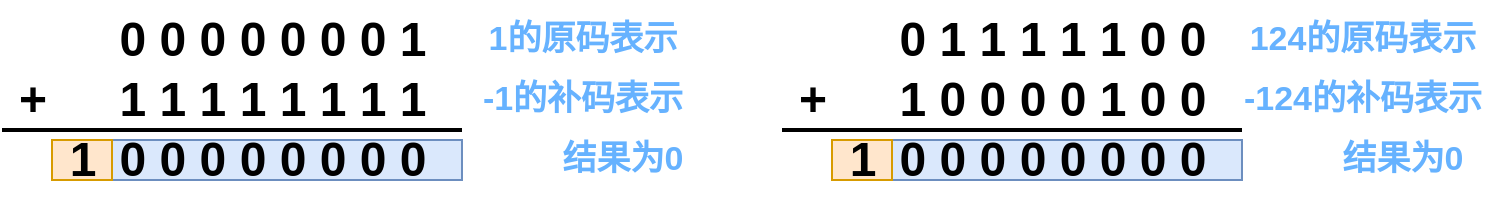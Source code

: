 <mxfile version="13.10.2" type="github">
  <diagram id="1UaYrzGQjnDg9RheGn57" name="Page-1">
    <mxGraphModel dx="1324" dy="794" grid="1" gridSize="10" guides="1" tooltips="1" connect="1" arrows="1" fold="1" page="1" pageScale="1" pageWidth="850" pageHeight="1100" math="0" shadow="0">
      <root>
        <mxCell id="0" />
        <mxCell id="1" parent="0" />
        <mxCell id="x0t2-J9m_5ZGAjimrisK-30" value="" style="group" vertex="1" connectable="0" parent="1">
          <mxGeometry x="50" y="80" width="360" height="100" as="geometry" />
        </mxCell>
        <mxCell id="x0t2-J9m_5ZGAjimrisK-17" value="" style="group" vertex="1" connectable="0" parent="x0t2-J9m_5ZGAjimrisK-30">
          <mxGeometry y="10" width="230" height="80" as="geometry" />
        </mxCell>
        <mxCell id="x0t2-J9m_5ZGAjimrisK-10" value="" style="line;strokeWidth=2;html=1;fontFamily=Helvetica;" vertex="1" parent="x0t2-J9m_5ZGAjimrisK-17">
          <mxGeometry y="50" width="230" height="10" as="geometry" />
        </mxCell>
        <mxCell id="x0t2-J9m_5ZGAjimrisK-11" value="+" style="text;strokeColor=none;fillColor=none;html=1;fontSize=24;fontStyle=1;verticalAlign=middle;align=center;" vertex="1" parent="x0t2-J9m_5ZGAjimrisK-17">
          <mxGeometry y="30" width="30" height="20" as="geometry" />
        </mxCell>
        <mxCell id="x0t2-J9m_5ZGAjimrisK-12" value="0 0 0 0 0 0 0 1" style="text;strokeColor=none;fillColor=none;html=1;fontSize=24;fontStyle=1;verticalAlign=middle;align=center;" vertex="1" parent="x0t2-J9m_5ZGAjimrisK-17">
          <mxGeometry x="40" width="190" height="20" as="geometry" />
        </mxCell>
        <mxCell id="x0t2-J9m_5ZGAjimrisK-14" value="1 1 1 1 1 1 1 1" style="text;strokeColor=none;fillColor=none;html=1;fontSize=24;fontStyle=1;verticalAlign=middle;align=center;" vertex="1" parent="x0t2-J9m_5ZGAjimrisK-17">
          <mxGeometry x="40" y="30" width="190" height="20" as="geometry" />
        </mxCell>
        <mxCell id="x0t2-J9m_5ZGAjimrisK-15" value="0 0 0 0 0 0 0 0" style="text;strokeColor=#6c8ebf;fillColor=#dae8fc;html=1;fontSize=24;fontStyle=1;verticalAlign=middle;align=center;" vertex="1" parent="x0t2-J9m_5ZGAjimrisK-17">
          <mxGeometry x="40" y="60" width="190" height="20" as="geometry" />
        </mxCell>
        <mxCell id="x0t2-J9m_5ZGAjimrisK-16" value="1" style="text;strokeColor=#d79b00;fillColor=#ffe6cc;html=1;fontSize=24;fontStyle=1;verticalAlign=middle;align=center;" vertex="1" parent="x0t2-J9m_5ZGAjimrisK-17">
          <mxGeometry x="25" y="60" width="30" height="20" as="geometry" />
        </mxCell>
        <mxCell id="x0t2-J9m_5ZGAjimrisK-27" value="&lt;font color=&quot;#66b2ff&quot; style=&quot;font-size: 17px&quot;&gt;1的原码表示&lt;/font&gt;" style="text;strokeColor=none;fillColor=none;html=1;fontSize=17;fontStyle=1;verticalAlign=middle;align=center;" vertex="1" parent="x0t2-J9m_5ZGAjimrisK-30">
          <mxGeometry x="240" width="100" height="40" as="geometry" />
        </mxCell>
        <mxCell id="x0t2-J9m_5ZGAjimrisK-28" value="&lt;font color=&quot;#66b2ff&quot; style=&quot;font-size: 17px&quot;&gt;-1的补码表示&lt;/font&gt;" style="text;strokeColor=none;fillColor=none;html=1;fontSize=17;fontStyle=1;verticalAlign=middle;align=center;" vertex="1" parent="x0t2-J9m_5ZGAjimrisK-30">
          <mxGeometry x="240" y="30" width="100" height="40" as="geometry" />
        </mxCell>
        <mxCell id="x0t2-J9m_5ZGAjimrisK-29" value="&lt;font color=&quot;#66b2ff&quot; style=&quot;font-size: 17px&quot;&gt;结果为0&lt;/font&gt;" style="text;strokeColor=none;fillColor=none;html=1;fontSize=17;fontStyle=1;verticalAlign=middle;align=center;" vertex="1" parent="x0t2-J9m_5ZGAjimrisK-30">
          <mxGeometry x="260" y="60" width="100" height="40" as="geometry" />
        </mxCell>
        <mxCell id="x0t2-J9m_5ZGAjimrisK-31" value="" style="group" vertex="1" connectable="0" parent="1">
          <mxGeometry x="440" y="80" width="360" height="100" as="geometry" />
        </mxCell>
        <mxCell id="x0t2-J9m_5ZGAjimrisK-32" value="" style="group" vertex="1" connectable="0" parent="x0t2-J9m_5ZGAjimrisK-31">
          <mxGeometry y="10" width="230" height="80" as="geometry" />
        </mxCell>
        <mxCell id="x0t2-J9m_5ZGAjimrisK-33" value="" style="line;strokeWidth=2;html=1;fontFamily=Helvetica;" vertex="1" parent="x0t2-J9m_5ZGAjimrisK-32">
          <mxGeometry y="50" width="230" height="10" as="geometry" />
        </mxCell>
        <mxCell id="x0t2-J9m_5ZGAjimrisK-34" value="+" style="text;strokeColor=none;fillColor=none;html=1;fontSize=24;fontStyle=1;verticalAlign=middle;align=center;" vertex="1" parent="x0t2-J9m_5ZGAjimrisK-32">
          <mxGeometry y="30" width="30" height="20" as="geometry" />
        </mxCell>
        <mxCell id="x0t2-J9m_5ZGAjimrisK-35" value="0 1 1 1 1 1 0 0" style="text;strokeColor=none;fillColor=none;html=1;fontSize=24;fontStyle=1;verticalAlign=middle;align=center;" vertex="1" parent="x0t2-J9m_5ZGAjimrisK-32">
          <mxGeometry x="40" width="190" height="20" as="geometry" />
        </mxCell>
        <mxCell id="x0t2-J9m_5ZGAjimrisK-36" value="1 0 0 0 0 1 0 0" style="text;strokeColor=none;fillColor=none;html=1;fontSize=24;fontStyle=1;verticalAlign=middle;align=center;" vertex="1" parent="x0t2-J9m_5ZGAjimrisK-32">
          <mxGeometry x="40" y="30" width="190" height="20" as="geometry" />
        </mxCell>
        <mxCell id="x0t2-J9m_5ZGAjimrisK-37" value="0 0 0 0 0 0 0 0" style="text;strokeColor=#6c8ebf;fillColor=#dae8fc;html=1;fontSize=24;fontStyle=1;verticalAlign=middle;align=center;" vertex="1" parent="x0t2-J9m_5ZGAjimrisK-32">
          <mxGeometry x="40" y="60" width="190" height="20" as="geometry" />
        </mxCell>
        <mxCell id="x0t2-J9m_5ZGAjimrisK-38" value="1" style="text;strokeColor=#d79b00;fillColor=#ffe6cc;html=1;fontSize=24;fontStyle=1;verticalAlign=middle;align=center;" vertex="1" parent="x0t2-J9m_5ZGAjimrisK-32">
          <mxGeometry x="25" y="60" width="30" height="20" as="geometry" />
        </mxCell>
        <mxCell id="x0t2-J9m_5ZGAjimrisK-39" value="&lt;font color=&quot;#66b2ff&quot; style=&quot;font-size: 17px&quot;&gt;124的原码表示&lt;/font&gt;" style="text;strokeColor=none;fillColor=none;html=1;fontSize=17;fontStyle=1;verticalAlign=middle;align=center;" vertex="1" parent="x0t2-J9m_5ZGAjimrisK-31">
          <mxGeometry x="240" width="100" height="40" as="geometry" />
        </mxCell>
        <mxCell id="x0t2-J9m_5ZGAjimrisK-40" value="&lt;font color=&quot;#66b2ff&quot; style=&quot;font-size: 17px&quot;&gt;-124的补码表示&lt;/font&gt;" style="text;strokeColor=none;fillColor=none;html=1;fontSize=17;fontStyle=1;verticalAlign=middle;align=center;" vertex="1" parent="x0t2-J9m_5ZGAjimrisK-31">
          <mxGeometry x="240" y="30" width="100" height="40" as="geometry" />
        </mxCell>
        <mxCell id="x0t2-J9m_5ZGAjimrisK-41" value="&lt;font color=&quot;#66b2ff&quot; style=&quot;font-size: 17px&quot;&gt;结果为0&lt;/font&gt;" style="text;strokeColor=none;fillColor=none;html=1;fontSize=17;fontStyle=1;verticalAlign=middle;align=center;" vertex="1" parent="x0t2-J9m_5ZGAjimrisK-31">
          <mxGeometry x="260" y="60" width="100" height="40" as="geometry" />
        </mxCell>
      </root>
    </mxGraphModel>
  </diagram>
</mxfile>
